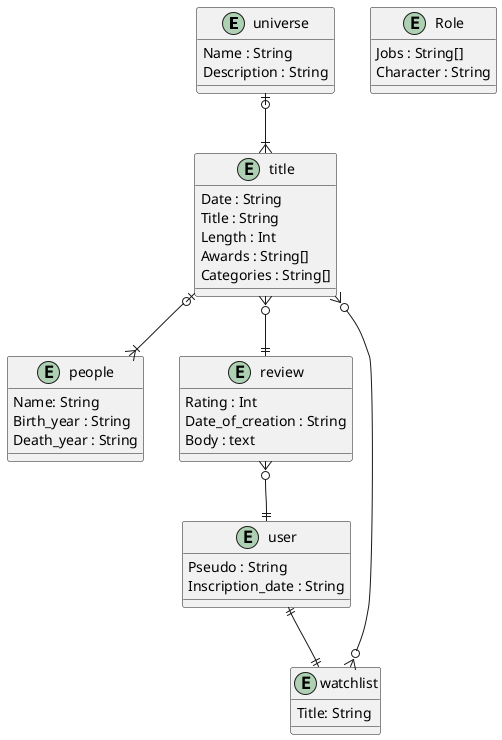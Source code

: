 @startuml

entity "universe" as e1 {
	Name : String    
    	Description : String
}

entity "title" as e2 {
	Date : String
	Title : String
	Length : Int
	Awards : String[]
	Categories : String[]
}

entity "people" as e3 {
	Name: String
	Birth_year : String
	Death_year : String
}

entity "watchlist" as e4 {
	Title: String
}

entity "user" as e5 {
	Pseudo : String
	Inscription_date : String
}

entity "review" as e6 {
	Rating : Int
	Date_of_creation : String
	Body : text
}

entity "Role" as e7 {
    Jobs : String[]
    Character : String
}

e1 |o--|{ e2 
e2 |o--|{ e3 
e2 }o--|| e6 
e6 }o--|| e5 
e5 ||--|| e4
e4 }o--o{ e2

@enduml

